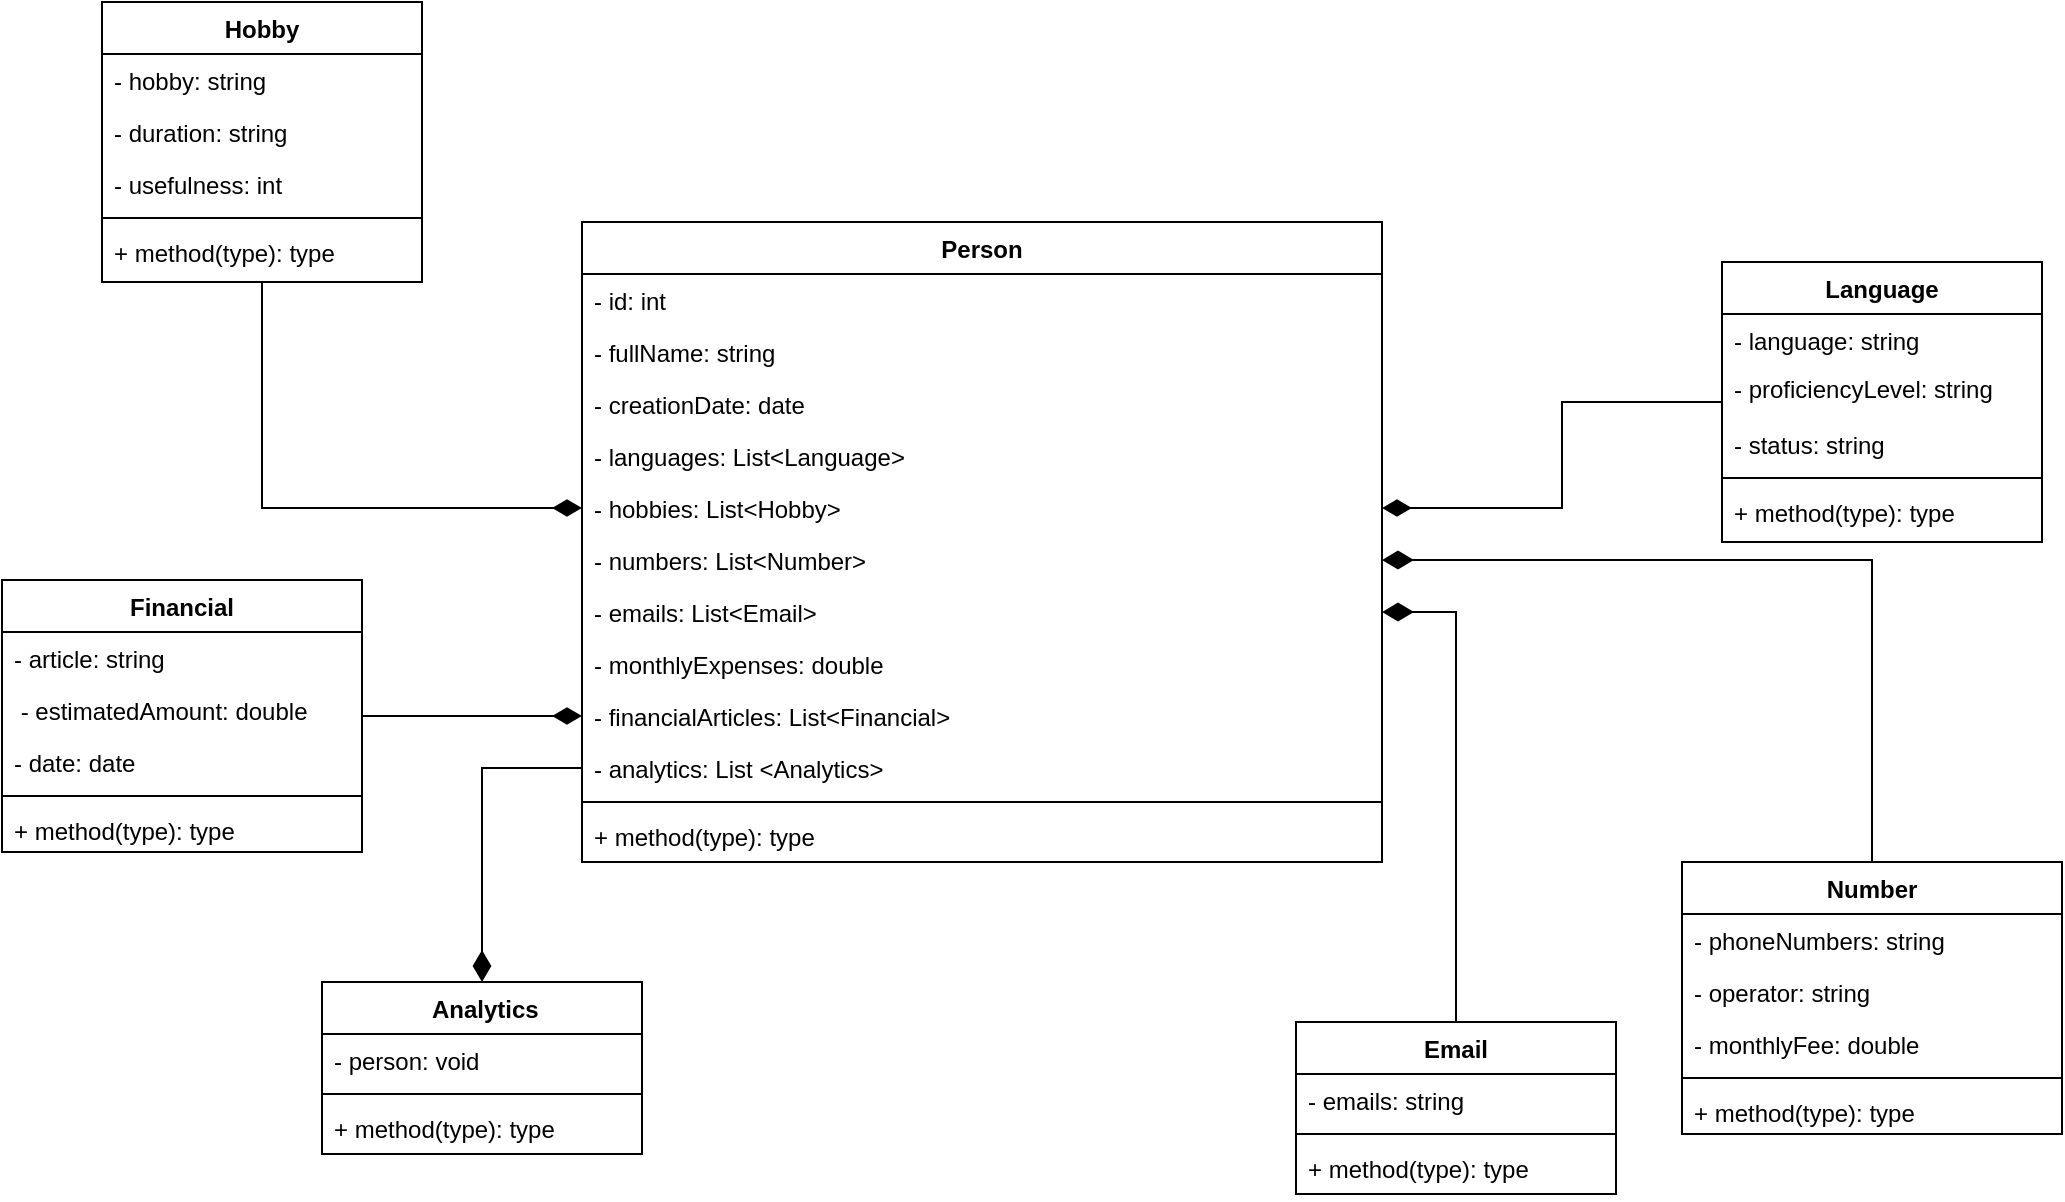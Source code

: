 <mxfile version="24.0.0" type="device">
  <diagram name="Сторінка-1" id="y9KMhSMzcW6SgWh_Fp7B">
    <mxGraphModel dx="1400" dy="707" grid="1" gridSize="10" guides="1" tooltips="1" connect="1" arrows="1" fold="1" page="1" pageScale="1" pageWidth="827" pageHeight="1169" math="0" shadow="0">
      <root>
        <mxCell id="0" />
        <mxCell id="1" parent="0" />
        <mxCell id="6zsHRBnrfg5CsNSDWvU7-1" value="Person" style="swimlane;fontStyle=1;align=center;verticalAlign=top;childLayout=stackLayout;horizontal=1;startSize=26;horizontalStack=0;resizeParent=1;resizeParentMax=0;resizeLast=0;collapsible=1;marginBottom=0;whiteSpace=wrap;html=1;" parent="1" vertex="1">
          <mxGeometry x="310" y="140" width="400" height="320" as="geometry" />
        </mxCell>
        <mxCell id="6zsHRBnrfg5CsNSDWvU7-2" value=" - id: int" style="text;strokeColor=none;fillColor=none;align=left;verticalAlign=top;spacingLeft=4;spacingRight=4;overflow=hidden;rotatable=0;points=[[0,0.5],[1,0.5]];portConstraint=eastwest;whiteSpace=wrap;html=1;" parent="6zsHRBnrfg5CsNSDWvU7-1" vertex="1">
          <mxGeometry y="26" width="400" height="26" as="geometry" />
        </mxCell>
        <mxCell id="6zsHRBnrfg5CsNSDWvU7-5" value="- fullName: string&amp;nbsp;&amp;nbsp;" style="text;strokeColor=none;fillColor=none;align=left;verticalAlign=top;spacingLeft=4;spacingRight=4;overflow=hidden;rotatable=0;points=[[0,0.5],[1,0.5]];portConstraint=eastwest;whiteSpace=wrap;html=1;" parent="6zsHRBnrfg5CsNSDWvU7-1" vertex="1">
          <mxGeometry y="52" width="400" height="26" as="geometry" />
        </mxCell>
        <mxCell id="6zsHRBnrfg5CsNSDWvU7-6" value="- creationDate: date&amp;nbsp;" style="text;strokeColor=none;fillColor=none;align=left;verticalAlign=top;spacingLeft=4;spacingRight=4;overflow=hidden;rotatable=0;points=[[0,0.5],[1,0.5]];portConstraint=eastwest;whiteSpace=wrap;html=1;" parent="6zsHRBnrfg5CsNSDWvU7-1" vertex="1">
          <mxGeometry y="78" width="400" height="26" as="geometry" />
        </mxCell>
        <mxCell id="6zsHRBnrfg5CsNSDWvU7-7" value="- languages: List&amp;lt;Language&amp;gt;" style="text;strokeColor=none;fillColor=none;align=left;verticalAlign=top;spacingLeft=4;spacingRight=4;overflow=hidden;rotatable=0;points=[[0,0.5],[1,0.5]];portConstraint=eastwest;whiteSpace=wrap;html=1;" parent="6zsHRBnrfg5CsNSDWvU7-1" vertex="1">
          <mxGeometry y="104" width="400" height="26" as="geometry" />
        </mxCell>
        <mxCell id="6zsHRBnrfg5CsNSDWvU7-10" value="- hobbies: List&amp;lt;Hobby&amp;gt;&amp;nbsp;" style="text;strokeColor=none;fillColor=none;align=left;verticalAlign=top;spacingLeft=4;spacingRight=4;overflow=hidden;rotatable=0;points=[[0,0.5],[1,0.5]];portConstraint=eastwest;whiteSpace=wrap;html=1;" parent="6zsHRBnrfg5CsNSDWvU7-1" vertex="1">
          <mxGeometry y="130" width="400" height="26" as="geometry" />
        </mxCell>
        <mxCell id="6zsHRBnrfg5CsNSDWvU7-11" value="- numbers: List&amp;lt;Number&amp;gt;&amp;nbsp;" style="text;strokeColor=none;fillColor=none;align=left;verticalAlign=top;spacingLeft=4;spacingRight=4;overflow=hidden;rotatable=0;points=[[0,0.5],[1,0.5]];portConstraint=eastwest;whiteSpace=wrap;html=1;" parent="6zsHRBnrfg5CsNSDWvU7-1" vertex="1">
          <mxGeometry y="156" width="400" height="26" as="geometry" />
        </mxCell>
        <mxCell id="6zsHRBnrfg5CsNSDWvU7-59" value="- emails: List&amp;lt;Email&amp;gt;&amp;nbsp;" style="text;strokeColor=none;fillColor=none;align=left;verticalAlign=top;spacingLeft=4;spacingRight=4;overflow=hidden;rotatable=0;points=[[0,0.5],[1,0.5]];portConstraint=eastwest;whiteSpace=wrap;html=1;" parent="6zsHRBnrfg5CsNSDWvU7-1" vertex="1">
          <mxGeometry y="182" width="400" height="26" as="geometry" />
        </mxCell>
        <mxCell id="6zsHRBnrfg5CsNSDWvU7-12" value="- monthlyExpenses: double&amp;nbsp;" style="text;strokeColor=none;fillColor=none;align=left;verticalAlign=top;spacingLeft=4;spacingRight=4;overflow=hidden;rotatable=0;points=[[0,0.5],[1,0.5]];portConstraint=eastwest;whiteSpace=wrap;html=1;" parent="6zsHRBnrfg5CsNSDWvU7-1" vertex="1">
          <mxGeometry y="208" width="400" height="26" as="geometry" />
        </mxCell>
        <mxCell id="6zsHRBnrfg5CsNSDWvU7-13" value="- financialArticles: List&amp;lt;Financial&amp;gt;" style="text;strokeColor=none;fillColor=none;align=left;verticalAlign=top;spacingLeft=4;spacingRight=4;overflow=hidden;rotatable=0;points=[[0,0.5],[1,0.5]];portConstraint=eastwest;whiteSpace=wrap;html=1;" parent="6zsHRBnrfg5CsNSDWvU7-1" vertex="1">
          <mxGeometry y="234" width="400" height="26" as="geometry" />
        </mxCell>
        <mxCell id="6zsHRBnrfg5CsNSDWvU7-68" value="- analytics: List &amp;lt;Analytics&amp;gt;" style="text;strokeColor=none;fillColor=none;align=left;verticalAlign=top;spacingLeft=4;spacingRight=4;overflow=hidden;rotatable=0;points=[[0,0.5],[1,0.5]];portConstraint=eastwest;whiteSpace=wrap;html=1;" parent="6zsHRBnrfg5CsNSDWvU7-1" vertex="1">
          <mxGeometry y="260" width="400" height="26" as="geometry" />
        </mxCell>
        <mxCell id="6zsHRBnrfg5CsNSDWvU7-3" value="" style="line;strokeWidth=1;fillColor=none;align=left;verticalAlign=middle;spacingTop=-1;spacingLeft=3;spacingRight=3;rotatable=0;labelPosition=right;points=[];portConstraint=eastwest;strokeColor=inherit;" parent="6zsHRBnrfg5CsNSDWvU7-1" vertex="1">
          <mxGeometry y="286" width="400" height="8" as="geometry" />
        </mxCell>
        <mxCell id="6zsHRBnrfg5CsNSDWvU7-16" value="+ method(type): type" style="text;strokeColor=none;fillColor=none;align=left;verticalAlign=top;spacingLeft=4;spacingRight=4;overflow=hidden;rotatable=0;points=[[0,0.5],[1,0.5]];portConstraint=eastwest;whiteSpace=wrap;html=1;" parent="6zsHRBnrfg5CsNSDWvU7-1" vertex="1">
          <mxGeometry y="294" width="400" height="26" as="geometry" />
        </mxCell>
        <mxCell id="6zsHRBnrfg5CsNSDWvU7-46" style="edgeStyle=orthogonalEdgeStyle;rounded=0;orthogonalLoop=1;jettySize=auto;html=1;endArrow=diamondThin;endFill=1;endSize=12;startSize=13;" parent="1" source="6zsHRBnrfg5CsNSDWvU7-23" target="6zsHRBnrfg5CsNSDWvU7-10" edge="1">
          <mxGeometry relative="1" as="geometry" />
        </mxCell>
        <mxCell id="6zsHRBnrfg5CsNSDWvU7-23" value="Language" style="swimlane;fontStyle=1;align=center;verticalAlign=top;childLayout=stackLayout;horizontal=1;startSize=26;horizontalStack=0;resizeParent=1;resizeParentMax=0;resizeLast=0;collapsible=1;marginBottom=0;whiteSpace=wrap;html=1;" parent="1" vertex="1">
          <mxGeometry x="880" y="160" width="160" height="140" as="geometry" />
        </mxCell>
        <mxCell id="6zsHRBnrfg5CsNSDWvU7-24" value="- language: string&amp;nbsp;" style="text;strokeColor=none;fillColor=none;align=left;verticalAlign=top;spacingLeft=4;spacingRight=4;overflow=hidden;rotatable=0;points=[[0,0.5],[1,0.5]];portConstraint=eastwest;whiteSpace=wrap;html=1;" parent="6zsHRBnrfg5CsNSDWvU7-23" vertex="1">
          <mxGeometry y="26" width="160" height="24" as="geometry" />
        </mxCell>
        <mxCell id="6zsHRBnrfg5CsNSDWvU7-27" value="- proficiencyLevel: string" style="text;strokeColor=none;fillColor=none;align=left;verticalAlign=top;spacingLeft=4;spacingRight=4;overflow=hidden;rotatable=0;points=[[0,0.5],[1,0.5]];portConstraint=eastwest;whiteSpace=wrap;html=1;" parent="6zsHRBnrfg5CsNSDWvU7-23" vertex="1">
          <mxGeometry y="50" width="160" height="28" as="geometry" />
        </mxCell>
        <mxCell id="6zsHRBnrfg5CsNSDWvU7-28" value="- status: string&amp;nbsp;" style="text;strokeColor=none;fillColor=none;align=left;verticalAlign=top;spacingLeft=4;spacingRight=4;overflow=hidden;rotatable=0;points=[[0,0.5],[1,0.5]];portConstraint=eastwest;whiteSpace=wrap;html=1;" parent="6zsHRBnrfg5CsNSDWvU7-23" vertex="1">
          <mxGeometry y="78" width="160" height="26" as="geometry" />
        </mxCell>
        <mxCell id="6zsHRBnrfg5CsNSDWvU7-25" value="" style="line;strokeWidth=1;fillColor=none;align=left;verticalAlign=middle;spacingTop=-1;spacingLeft=3;spacingRight=3;rotatable=0;labelPosition=right;points=[];portConstraint=eastwest;strokeColor=inherit;" parent="6zsHRBnrfg5CsNSDWvU7-23" vertex="1">
          <mxGeometry y="104" width="160" height="8" as="geometry" />
        </mxCell>
        <mxCell id="6zsHRBnrfg5CsNSDWvU7-26" value="+ method(type): type" style="text;strokeColor=none;fillColor=none;align=left;verticalAlign=top;spacingLeft=4;spacingRight=4;overflow=hidden;rotatable=0;points=[[0,0.5],[1,0.5]];portConstraint=eastwest;whiteSpace=wrap;html=1;" parent="6zsHRBnrfg5CsNSDWvU7-23" vertex="1">
          <mxGeometry y="112" width="160" height="28" as="geometry" />
        </mxCell>
        <mxCell id="6zsHRBnrfg5CsNSDWvU7-69" style="edgeStyle=orthogonalEdgeStyle;rounded=0;orthogonalLoop=1;jettySize=auto;html=1;endArrow=diamondThin;endFill=1;endSize=12;startSize=12;" parent="1" source="6zsHRBnrfg5CsNSDWvU7-33" target="6zsHRBnrfg5CsNSDWvU7-10" edge="1">
          <mxGeometry relative="1" as="geometry" />
        </mxCell>
        <mxCell id="6zsHRBnrfg5CsNSDWvU7-33" value="Hobby" style="swimlane;fontStyle=1;align=center;verticalAlign=top;childLayout=stackLayout;horizontal=1;startSize=26;horizontalStack=0;resizeParent=1;resizeParentMax=0;resizeLast=0;collapsible=1;marginBottom=0;whiteSpace=wrap;html=1;" parent="1" vertex="1">
          <mxGeometry x="70" y="30" width="160" height="140" as="geometry" />
        </mxCell>
        <mxCell id="6zsHRBnrfg5CsNSDWvU7-34" value="- hobby: string" style="text;strokeColor=none;fillColor=none;align=left;verticalAlign=top;spacingLeft=4;spacingRight=4;overflow=hidden;rotatable=0;points=[[0,0.5],[1,0.5]];portConstraint=eastwest;whiteSpace=wrap;html=1;" parent="6zsHRBnrfg5CsNSDWvU7-33" vertex="1">
          <mxGeometry y="26" width="160" height="26" as="geometry" />
        </mxCell>
        <mxCell id="6zsHRBnrfg5CsNSDWvU7-37" value="- duration: string&amp;nbsp;&amp;nbsp;" style="text;strokeColor=none;fillColor=none;align=left;verticalAlign=top;spacingLeft=4;spacingRight=4;overflow=hidden;rotatable=0;points=[[0,0.5],[1,0.5]];portConstraint=eastwest;whiteSpace=wrap;html=1;" parent="6zsHRBnrfg5CsNSDWvU7-33" vertex="1">
          <mxGeometry y="52" width="160" height="26" as="geometry" />
        </mxCell>
        <mxCell id="6zsHRBnrfg5CsNSDWvU7-38" value="- usefulness: int&amp;nbsp;&amp;nbsp;" style="text;strokeColor=none;fillColor=none;align=left;verticalAlign=top;spacingLeft=4;spacingRight=4;overflow=hidden;rotatable=0;points=[[0,0.5],[1,0.5]];portConstraint=eastwest;whiteSpace=wrap;html=1;" parent="6zsHRBnrfg5CsNSDWvU7-33" vertex="1">
          <mxGeometry y="78" width="160" height="26" as="geometry" />
        </mxCell>
        <mxCell id="6zsHRBnrfg5CsNSDWvU7-35" value="" style="line;strokeWidth=1;fillColor=none;align=left;verticalAlign=middle;spacingTop=-1;spacingLeft=3;spacingRight=3;rotatable=0;labelPosition=right;points=[];portConstraint=eastwest;strokeColor=inherit;" parent="6zsHRBnrfg5CsNSDWvU7-33" vertex="1">
          <mxGeometry y="104" width="160" height="8" as="geometry" />
        </mxCell>
        <mxCell id="6zsHRBnrfg5CsNSDWvU7-36" value="+ method(type): type" style="text;strokeColor=none;fillColor=none;align=left;verticalAlign=top;spacingLeft=4;spacingRight=4;overflow=hidden;rotatable=0;points=[[0,0.5],[1,0.5]];portConstraint=eastwest;whiteSpace=wrap;html=1;" parent="6zsHRBnrfg5CsNSDWvU7-33" vertex="1">
          <mxGeometry y="112" width="160" height="28" as="geometry" />
        </mxCell>
        <mxCell id="6zsHRBnrfg5CsNSDWvU7-47" style="edgeStyle=orthogonalEdgeStyle;rounded=0;orthogonalLoop=1;jettySize=auto;html=1;endArrow=diamondThin;endFill=1;endSize=13;startSize=13;" parent="1" source="6zsHRBnrfg5CsNSDWvU7-40" target="6zsHRBnrfg5CsNSDWvU7-11" edge="1">
          <mxGeometry relative="1" as="geometry" />
        </mxCell>
        <mxCell id="6zsHRBnrfg5CsNSDWvU7-40" value="Number" style="swimlane;fontStyle=1;align=center;verticalAlign=top;childLayout=stackLayout;horizontal=1;startSize=26;horizontalStack=0;resizeParent=1;resizeParentMax=0;resizeLast=0;collapsible=1;marginBottom=0;whiteSpace=wrap;html=1;" parent="1" vertex="1">
          <mxGeometry x="860" y="460" width="190" height="136" as="geometry" />
        </mxCell>
        <mxCell id="6zsHRBnrfg5CsNSDWvU7-44" value="- phoneNumbers: string" style="text;strokeColor=none;fillColor=none;align=left;verticalAlign=top;spacingLeft=4;spacingRight=4;overflow=hidden;rotatable=0;points=[[0,0.5],[1,0.5]];portConstraint=eastwest;whiteSpace=wrap;html=1;" parent="6zsHRBnrfg5CsNSDWvU7-40" vertex="1">
          <mxGeometry y="26" width="190" height="26" as="geometry" />
        </mxCell>
        <mxCell id="6zsHRBnrfg5CsNSDWvU7-66" value="- operator: string&amp;nbsp;" style="text;strokeColor=none;fillColor=none;align=left;verticalAlign=top;spacingLeft=4;spacingRight=4;overflow=hidden;rotatable=0;points=[[0,0.5],[1,0.5]];portConstraint=eastwest;whiteSpace=wrap;html=1;" parent="6zsHRBnrfg5CsNSDWvU7-40" vertex="1">
          <mxGeometry y="52" width="190" height="26" as="geometry" />
        </mxCell>
        <mxCell id="6zsHRBnrfg5CsNSDWvU7-67" value="- monthlyFee: double" style="text;strokeColor=none;fillColor=none;align=left;verticalAlign=top;spacingLeft=4;spacingRight=4;overflow=hidden;rotatable=0;points=[[0,0.5],[1,0.5]];portConstraint=eastwest;whiteSpace=wrap;html=1;" parent="6zsHRBnrfg5CsNSDWvU7-40" vertex="1">
          <mxGeometry y="78" width="190" height="26" as="geometry" />
        </mxCell>
        <mxCell id="6zsHRBnrfg5CsNSDWvU7-42" value="" style="line;strokeWidth=1;fillColor=none;align=left;verticalAlign=middle;spacingTop=-1;spacingLeft=3;spacingRight=3;rotatable=0;labelPosition=right;points=[];portConstraint=eastwest;strokeColor=inherit;" parent="6zsHRBnrfg5CsNSDWvU7-40" vertex="1">
          <mxGeometry y="104" width="190" height="8" as="geometry" />
        </mxCell>
        <mxCell id="6zsHRBnrfg5CsNSDWvU7-43" value="+ method(type): type" style="text;strokeColor=none;fillColor=none;align=left;verticalAlign=top;spacingLeft=4;spacingRight=4;overflow=hidden;rotatable=0;points=[[0,0.5],[1,0.5]];portConstraint=eastwest;whiteSpace=wrap;html=1;" parent="6zsHRBnrfg5CsNSDWvU7-40" vertex="1">
          <mxGeometry y="112" width="190" height="24" as="geometry" />
        </mxCell>
        <mxCell id="6zsHRBnrfg5CsNSDWvU7-54" style="edgeStyle=orthogonalEdgeStyle;rounded=0;orthogonalLoop=1;jettySize=auto;html=1;endArrow=diamondThin;endFill=1;endSize=12;startSize=12;" parent="1" source="6zsHRBnrfg5CsNSDWvU7-48" target="6zsHRBnrfg5CsNSDWvU7-13" edge="1">
          <mxGeometry relative="1" as="geometry" />
        </mxCell>
        <mxCell id="6zsHRBnrfg5CsNSDWvU7-48" value="Financial" style="swimlane;fontStyle=1;align=center;verticalAlign=top;childLayout=stackLayout;horizontal=1;startSize=26;horizontalStack=0;resizeParent=1;resizeParentMax=0;resizeLast=0;collapsible=1;marginBottom=0;whiteSpace=wrap;html=1;" parent="1" vertex="1">
          <mxGeometry x="20" y="319" width="180" height="136" as="geometry" />
        </mxCell>
        <mxCell id="6zsHRBnrfg5CsNSDWvU7-49" value="- article: string&amp;nbsp;" style="text;strokeColor=none;fillColor=none;align=left;verticalAlign=top;spacingLeft=4;spacingRight=4;overflow=hidden;rotatable=0;points=[[0,0.5],[1,0.5]];portConstraint=eastwest;whiteSpace=wrap;html=1;" parent="6zsHRBnrfg5CsNSDWvU7-48" vertex="1">
          <mxGeometry y="26" width="180" height="26" as="geometry" />
        </mxCell>
        <mxCell id="6zsHRBnrfg5CsNSDWvU7-52" value="&amp;nbsp;- estimatedAmount: double&amp;nbsp;" style="text;strokeColor=none;fillColor=none;align=left;verticalAlign=top;spacingLeft=4;spacingRight=4;overflow=hidden;rotatable=0;points=[[0,0.5],[1,0.5]];portConstraint=eastwest;whiteSpace=wrap;html=1;" parent="6zsHRBnrfg5CsNSDWvU7-48" vertex="1">
          <mxGeometry y="52" width="180" height="26" as="geometry" />
        </mxCell>
        <mxCell id="6zsHRBnrfg5CsNSDWvU7-65" value="- date: date&amp;nbsp;&amp;nbsp;" style="text;strokeColor=none;fillColor=none;align=left;verticalAlign=top;spacingLeft=4;spacingRight=4;overflow=hidden;rotatable=0;points=[[0,0.5],[1,0.5]];portConstraint=eastwest;whiteSpace=wrap;html=1;" parent="6zsHRBnrfg5CsNSDWvU7-48" vertex="1">
          <mxGeometry y="78" width="180" height="26" as="geometry" />
        </mxCell>
        <mxCell id="6zsHRBnrfg5CsNSDWvU7-50" value="" style="line;strokeWidth=1;fillColor=none;align=left;verticalAlign=middle;spacingTop=-1;spacingLeft=3;spacingRight=3;rotatable=0;labelPosition=right;points=[];portConstraint=eastwest;strokeColor=inherit;" parent="6zsHRBnrfg5CsNSDWvU7-48" vertex="1">
          <mxGeometry y="104" width="180" height="8" as="geometry" />
        </mxCell>
        <mxCell id="6zsHRBnrfg5CsNSDWvU7-51" value="+ method(type): type" style="text;strokeColor=none;fillColor=none;align=left;verticalAlign=top;spacingLeft=4;spacingRight=4;overflow=hidden;rotatable=0;points=[[0,0.5],[1,0.5]];portConstraint=eastwest;whiteSpace=wrap;html=1;" parent="6zsHRBnrfg5CsNSDWvU7-48" vertex="1">
          <mxGeometry y="112" width="180" height="24" as="geometry" />
        </mxCell>
        <mxCell id="6zsHRBnrfg5CsNSDWvU7-64" style="edgeStyle=orthogonalEdgeStyle;rounded=0;orthogonalLoop=1;jettySize=auto;html=1;endArrow=diamondThin;endFill=1;endSize=13;startSize=12;" parent="1" source="6zsHRBnrfg5CsNSDWvU7-60" target="6zsHRBnrfg5CsNSDWvU7-59" edge="1">
          <mxGeometry relative="1" as="geometry" />
        </mxCell>
        <mxCell id="6zsHRBnrfg5CsNSDWvU7-60" value="Email" style="swimlane;fontStyle=1;align=center;verticalAlign=top;childLayout=stackLayout;horizontal=1;startSize=26;horizontalStack=0;resizeParent=1;resizeParentMax=0;resizeLast=0;collapsible=1;marginBottom=0;whiteSpace=wrap;html=1;" parent="1" vertex="1">
          <mxGeometry x="667" y="540" width="160" height="86" as="geometry" />
        </mxCell>
        <mxCell id="6zsHRBnrfg5CsNSDWvU7-61" value="- emails: string" style="text;strokeColor=none;fillColor=none;align=left;verticalAlign=top;spacingLeft=4;spacingRight=4;overflow=hidden;rotatable=0;points=[[0,0.5],[1,0.5]];portConstraint=eastwest;whiteSpace=wrap;html=1;" parent="6zsHRBnrfg5CsNSDWvU7-60" vertex="1">
          <mxGeometry y="26" width="160" height="26" as="geometry" />
        </mxCell>
        <mxCell id="6zsHRBnrfg5CsNSDWvU7-62" value="" style="line;strokeWidth=1;fillColor=none;align=left;verticalAlign=middle;spacingTop=-1;spacingLeft=3;spacingRight=3;rotatable=0;labelPosition=right;points=[];portConstraint=eastwest;strokeColor=inherit;" parent="6zsHRBnrfg5CsNSDWvU7-60" vertex="1">
          <mxGeometry y="52" width="160" height="8" as="geometry" />
        </mxCell>
        <mxCell id="6zsHRBnrfg5CsNSDWvU7-63" value="+ method(type): type" style="text;strokeColor=none;fillColor=none;align=left;verticalAlign=top;spacingLeft=4;spacingRight=4;overflow=hidden;rotatable=0;points=[[0,0.5],[1,0.5]];portConstraint=eastwest;whiteSpace=wrap;html=1;" parent="6zsHRBnrfg5CsNSDWvU7-60" vertex="1">
          <mxGeometry y="60" width="160" height="26" as="geometry" />
        </mxCell>
        <mxCell id="6zsHRBnrfg5CsNSDWvU7-70" value="&amp;nbsp;Analytics" style="swimlane;fontStyle=1;align=center;verticalAlign=top;childLayout=stackLayout;horizontal=1;startSize=26;horizontalStack=0;resizeParent=1;resizeParentMax=0;resizeLast=0;collapsible=1;marginBottom=0;whiteSpace=wrap;html=1;" parent="1" vertex="1">
          <mxGeometry x="180" y="520" width="160" height="86" as="geometry" />
        </mxCell>
        <mxCell id="6zsHRBnrfg5CsNSDWvU7-71" value="- person: void&amp;nbsp;" style="text;strokeColor=none;fillColor=none;align=left;verticalAlign=top;spacingLeft=4;spacingRight=4;overflow=hidden;rotatable=0;points=[[0,0.5],[1,0.5]];portConstraint=eastwest;whiteSpace=wrap;html=1;" parent="6zsHRBnrfg5CsNSDWvU7-70" vertex="1">
          <mxGeometry y="26" width="160" height="26" as="geometry" />
        </mxCell>
        <mxCell id="6zsHRBnrfg5CsNSDWvU7-72" value="" style="line;strokeWidth=1;fillColor=none;align=left;verticalAlign=middle;spacingTop=-1;spacingLeft=3;spacingRight=3;rotatable=0;labelPosition=right;points=[];portConstraint=eastwest;strokeColor=inherit;" parent="6zsHRBnrfg5CsNSDWvU7-70" vertex="1">
          <mxGeometry y="52" width="160" height="8" as="geometry" />
        </mxCell>
        <mxCell id="6zsHRBnrfg5CsNSDWvU7-73" value="+ method(type): type" style="text;strokeColor=none;fillColor=none;align=left;verticalAlign=top;spacingLeft=4;spacingRight=4;overflow=hidden;rotatable=0;points=[[0,0.5],[1,0.5]];portConstraint=eastwest;whiteSpace=wrap;html=1;" parent="6zsHRBnrfg5CsNSDWvU7-70" vertex="1">
          <mxGeometry y="60" width="160" height="26" as="geometry" />
        </mxCell>
        <mxCell id="X-l0GU3I9_D0gR7F36wX-1" style="edgeStyle=orthogonalEdgeStyle;rounded=0;orthogonalLoop=1;jettySize=auto;html=1;entryX=0.5;entryY=0;entryDx=0;entryDy=0;endArrow=diamondThin;endFill=1;endSize=13;startSize=12;" edge="1" parent="1" source="6zsHRBnrfg5CsNSDWvU7-68" target="6zsHRBnrfg5CsNSDWvU7-70">
          <mxGeometry relative="1" as="geometry" />
        </mxCell>
      </root>
    </mxGraphModel>
  </diagram>
</mxfile>
